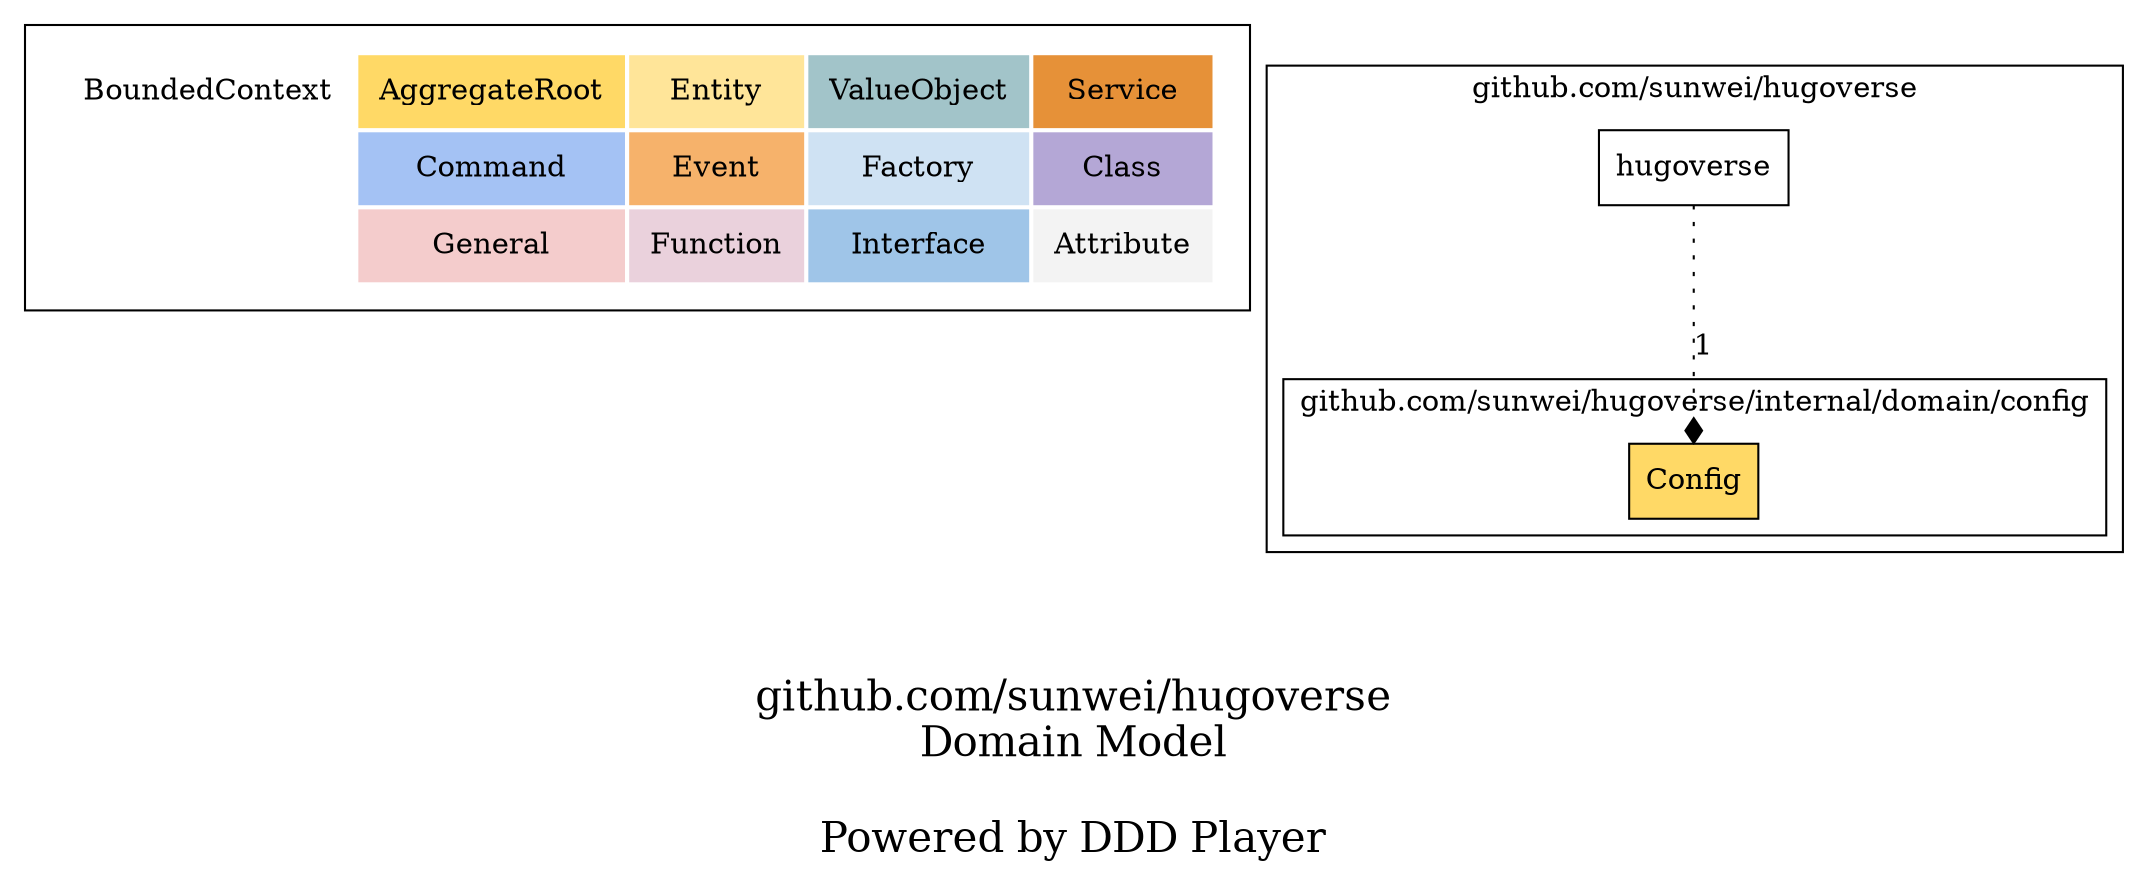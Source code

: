 digraph {
	node [style=dotted shape=rect]

    subgraph cluster_ddd_concept{
		node [color=white]

        ddd_concept [label=<
        <table border="0" cellpadding="10">
		<tr>
			<td bgcolor="#ffffff00" rowspan="1" colspan="1">BoundedContext</td>
			<td bgcolor="#ffd966ff" rowspan="1" colspan="1">AggregateRoot</td>
			<td bgcolor="#ffe599ff" rowspan="1" colspan="1">Entity</td>
			<td bgcolor="#a2c4c9ff" rowspan="1" colspan="1">ValueObject</td>
			<td bgcolor="#e69138ff" rowspan="1" colspan="1">Service</td>
		</tr>
		<tr>
			<td bgcolor="white" rowspan="1" colspan="1"></td>
			<td bgcolor="#a4c2f4ff" rowspan="1" colspan="1">Command</td>
			<td bgcolor="#f6b26bff" rowspan="1" colspan="1">Event</td>
			<td bgcolor="#cfe2f3ff" rowspan="1" colspan="1">Factory</td>
			<td bgcolor="#b4a7d6ff" rowspan="1" colspan="1">Class</td>
			
		</tr>
		<tr>
			<td bgcolor="white" rowspan="1" colspan="1"></td>
			<td bgcolor="#f4ccccff" rowspan="1" colspan="1">General</td>
			<td bgcolor="#ead1dcff" rowspan="1" colspan="1">Function</td>
			<td bgcolor="#9fc5e8ff" rowspan="1" colspan="1">Interface</td>
			<td bgcolor="#f3f3f3ff" rowspan="1" colspan="1">Attribute</td>
		</tr>
        </table>
        > ]
	}

    
		subgraph cluster_d1MKHl {
	
		
		d1MKHl [label="hugoverse" style=filled fillcolor="#ffffffff"]
	

	label = "github.com/sunwei/hugoverse"

	
		subgraph cluster_deOjktH {
	
		
		dco61II [label="Config" style=filled fillcolor="#ffd966ff"]
	

	label = "github.com/sunwei/hugoverse/internal/domain/config"

	
    }
    }
		subgraph cluster_deOjktH {
	
		
		dco61II [label="Config" style=filled fillcolor="#ffd966ff"]
	

	label = "github.com/sunwei/hugoverse/internal/domain/config"

	
    }

	
		d1MKHl -> dco61II  [style=dotted arrowhead=diamond label="1" tooltip="hugoverse -> Config: \n\n"]

	label = "\n\ngithub.com/sunwei/hugoverse\nDomain Model\n\nPowered by DDD Player";
    fontsize=20;
}
